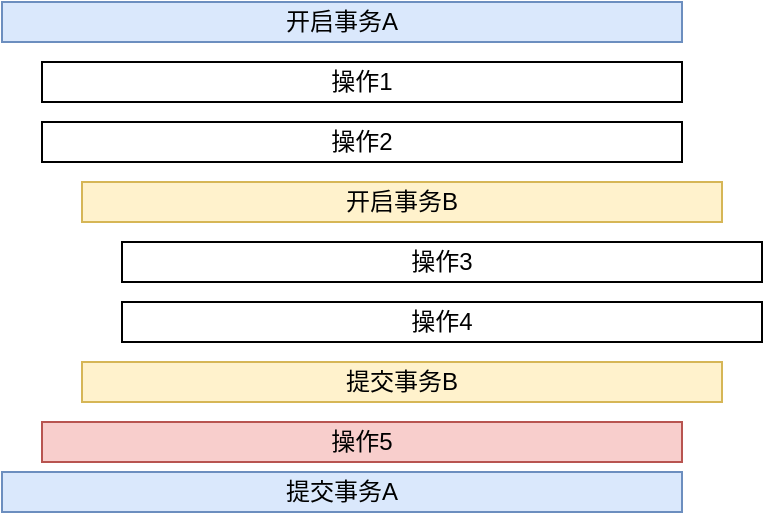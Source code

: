 <mxfile version="21.6.2" type="github">
  <diagram name="Page-1" id="GzhSxGq-bqeo7eVyVP8Y">
    <mxGraphModel dx="1562" dy="837" grid="0" gridSize="10" guides="1" tooltips="1" connect="1" arrows="1" fold="1" page="1" pageScale="1" pageWidth="850" pageHeight="1100" math="0" shadow="0">
      <root>
        <mxCell id="0" />
        <mxCell id="1" parent="0" />
        <mxCell id="f1BawXqNur_GOFj9Xza5-23" value="开启事务A" style="rounded=0;whiteSpace=wrap;html=1;fillColor=#dae8fc;strokeColor=#6c8ebf;" parent="1" vertex="1">
          <mxGeometry x="30" y="20" width="340" height="20" as="geometry" />
        </mxCell>
        <mxCell id="f1BawXqNur_GOFj9Xza5-24" value="操作1" style="rounded=0;whiteSpace=wrap;html=1;" parent="1" vertex="1">
          <mxGeometry x="50" y="50" width="320" height="20" as="geometry" />
        </mxCell>
        <mxCell id="f1BawXqNur_GOFj9Xza5-25" value="操作2" style="rounded=0;whiteSpace=wrap;html=1;" parent="1" vertex="1">
          <mxGeometry x="50" y="80" width="320" height="20" as="geometry" />
        </mxCell>
        <mxCell id="f1BawXqNur_GOFj9Xza5-26" value="开启事务B" style="rounded=0;whiteSpace=wrap;html=1;fillColor=#fff2cc;strokeColor=#d6b656;" parent="1" vertex="1">
          <mxGeometry x="70" y="110" width="320" height="20" as="geometry" />
        </mxCell>
        <mxCell id="f1BawXqNur_GOFj9Xza5-27" value="操作3" style="rounded=0;whiteSpace=wrap;html=1;" parent="1" vertex="1">
          <mxGeometry x="90" y="140" width="320" height="20" as="geometry" />
        </mxCell>
        <mxCell id="f1BawXqNur_GOFj9Xza5-28" value="操作4" style="rounded=0;whiteSpace=wrap;html=1;" parent="1" vertex="1">
          <mxGeometry x="90" y="170" width="320" height="20" as="geometry" />
        </mxCell>
        <mxCell id="f1BawXqNur_GOFj9Xza5-29" value="提交事务B" style="rounded=0;whiteSpace=wrap;html=1;fillColor=#fff2cc;strokeColor=#d6b656;" parent="1" vertex="1">
          <mxGeometry x="70" y="200" width="320" height="20" as="geometry" />
        </mxCell>
        <mxCell id="f1BawXqNur_GOFj9Xza5-30" value="提交事务A" style="rounded=0;whiteSpace=wrap;html=1;fillColor=#dae8fc;strokeColor=#6c8ebf;" parent="1" vertex="1">
          <mxGeometry x="30" y="255" width="340" height="20" as="geometry" />
        </mxCell>
        <mxCell id="f1BawXqNur_GOFj9Xza5-31" value="操作5" style="rounded=0;whiteSpace=wrap;html=1;fillColor=#f8cecc;strokeColor=#b85450;" parent="1" vertex="1">
          <mxGeometry x="50" y="230" width="320" height="20" as="geometry" />
        </mxCell>
      </root>
    </mxGraphModel>
  </diagram>
</mxfile>
